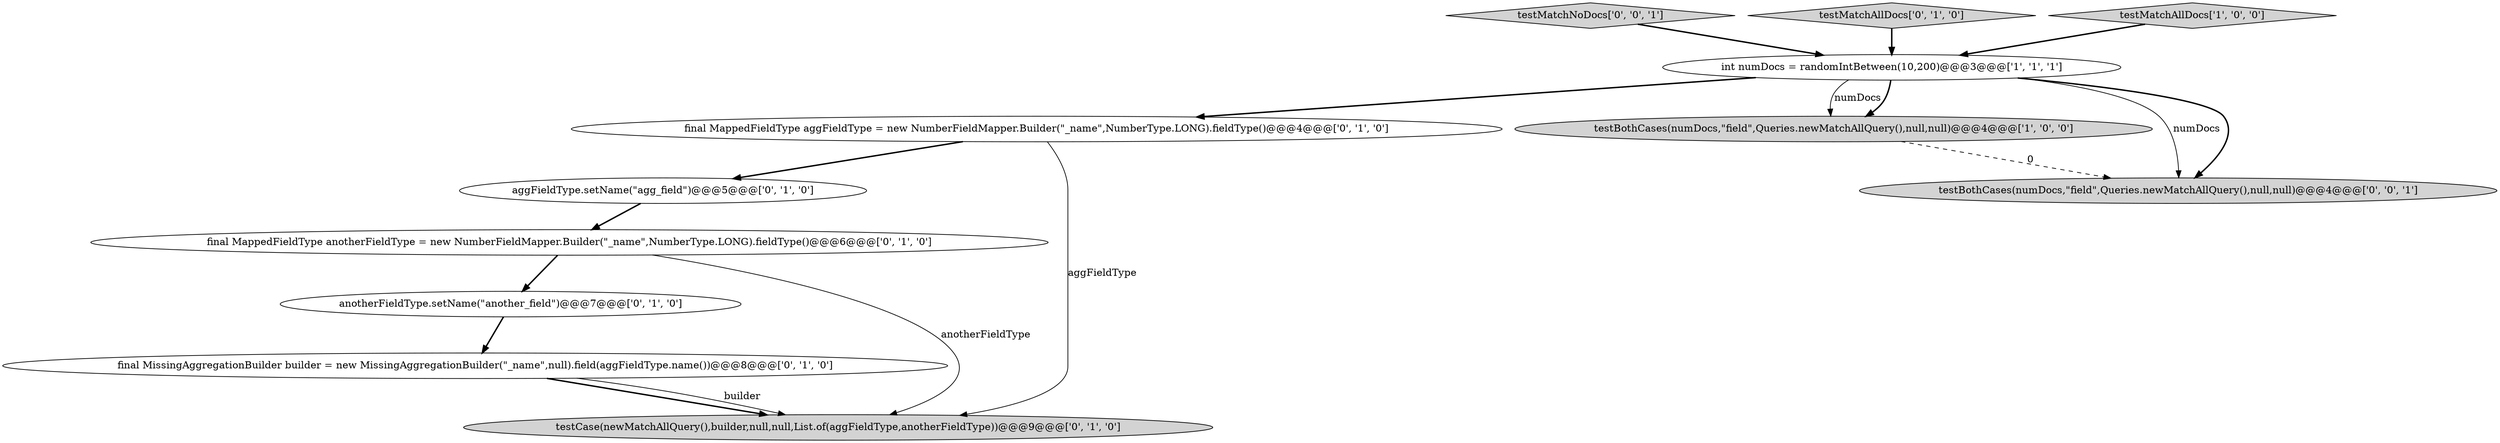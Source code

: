 digraph {
5 [style = filled, label = "final MappedFieldType aggFieldType = new NumberFieldMapper.Builder(\"_name\",NumberType.LONG).fieldType()@@@4@@@['0', '1', '0']", fillcolor = white, shape = ellipse image = "AAA0AAABBB2BBB"];
6 [style = filled, label = "final MappedFieldType anotherFieldType = new NumberFieldMapper.Builder(\"_name\",NumberType.LONG).fieldType()@@@6@@@['0', '1', '0']", fillcolor = white, shape = ellipse image = "AAA1AAABBB2BBB"];
11 [style = filled, label = "testMatchNoDocs['0', '0', '1']", fillcolor = lightgray, shape = diamond image = "AAA0AAABBB3BBB"];
8 [style = filled, label = "aggFieldType.setName(\"agg_field\")@@@5@@@['0', '1', '0']", fillcolor = white, shape = ellipse image = "AAA0AAABBB2BBB"];
3 [style = filled, label = "testMatchAllDocs['0', '1', '0']", fillcolor = lightgray, shape = diamond image = "AAA0AAABBB2BBB"];
2 [style = filled, label = "testMatchAllDocs['1', '0', '0']", fillcolor = lightgray, shape = diamond image = "AAA0AAABBB1BBB"];
7 [style = filled, label = "anotherFieldType.setName(\"another_field\")@@@7@@@['0', '1', '0']", fillcolor = white, shape = ellipse image = "AAA1AAABBB2BBB"];
0 [style = filled, label = "testBothCases(numDocs,\"field\",Queries.newMatchAllQuery(),null,null)@@@4@@@['1', '0', '0']", fillcolor = lightgray, shape = ellipse image = "AAA0AAABBB1BBB"];
1 [style = filled, label = "int numDocs = randomIntBetween(10,200)@@@3@@@['1', '1', '1']", fillcolor = white, shape = ellipse image = "AAA0AAABBB1BBB"];
9 [style = filled, label = "final MissingAggregationBuilder builder = new MissingAggregationBuilder(\"_name\",null).field(aggFieldType.name())@@@8@@@['0', '1', '0']", fillcolor = white, shape = ellipse image = "AAA1AAABBB2BBB"];
10 [style = filled, label = "testBothCases(numDocs,\"field\",Queries.newMatchAllQuery(),null,null)@@@4@@@['0', '0', '1']", fillcolor = lightgray, shape = ellipse image = "AAA0AAABBB3BBB"];
4 [style = filled, label = "testCase(newMatchAllQuery(),builder,null,null,List.of(aggFieldType,anotherFieldType))@@@9@@@['0', '1', '0']", fillcolor = lightgray, shape = ellipse image = "AAA1AAABBB2BBB"];
1->10 [style = solid, label="numDocs"];
0->10 [style = dashed, label="0"];
5->4 [style = solid, label="aggFieldType"];
6->7 [style = bold, label=""];
11->1 [style = bold, label=""];
5->8 [style = bold, label=""];
8->6 [style = bold, label=""];
6->4 [style = solid, label="anotherFieldType"];
1->10 [style = bold, label=""];
9->4 [style = bold, label=""];
1->0 [style = solid, label="numDocs"];
2->1 [style = bold, label=""];
9->4 [style = solid, label="builder"];
3->1 [style = bold, label=""];
7->9 [style = bold, label=""];
1->0 [style = bold, label=""];
1->5 [style = bold, label=""];
}
